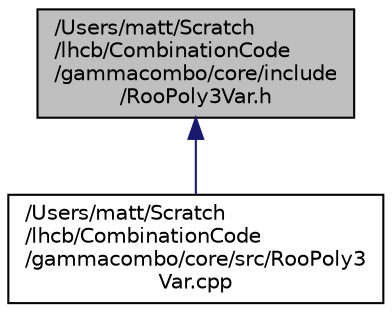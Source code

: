 digraph "/Users/matt/Scratch/lhcb/CombinationCode/gammacombo/core/include/RooPoly3Var.h"
{
  edge [fontname="Helvetica",fontsize="10",labelfontname="Helvetica",labelfontsize="10"];
  node [fontname="Helvetica",fontsize="10",shape=record];
  Node5 [label="/Users/matt/Scratch\l/lhcb/CombinationCode\l/gammacombo/core/include\l/RooPoly3Var.h",height=0.2,width=0.4,color="black", fillcolor="grey75", style="filled", fontcolor="black"];
  Node5 -> Node6 [dir="back",color="midnightblue",fontsize="10",style="solid",fontname="Helvetica"];
  Node6 [label="/Users/matt/Scratch\l/lhcb/CombinationCode\l/gammacombo/core/src/RooPoly3\lVar.cpp",height=0.2,width=0.4,color="black", fillcolor="white", style="filled",URL="$_roo_poly3_var_8cpp.html"];
}
